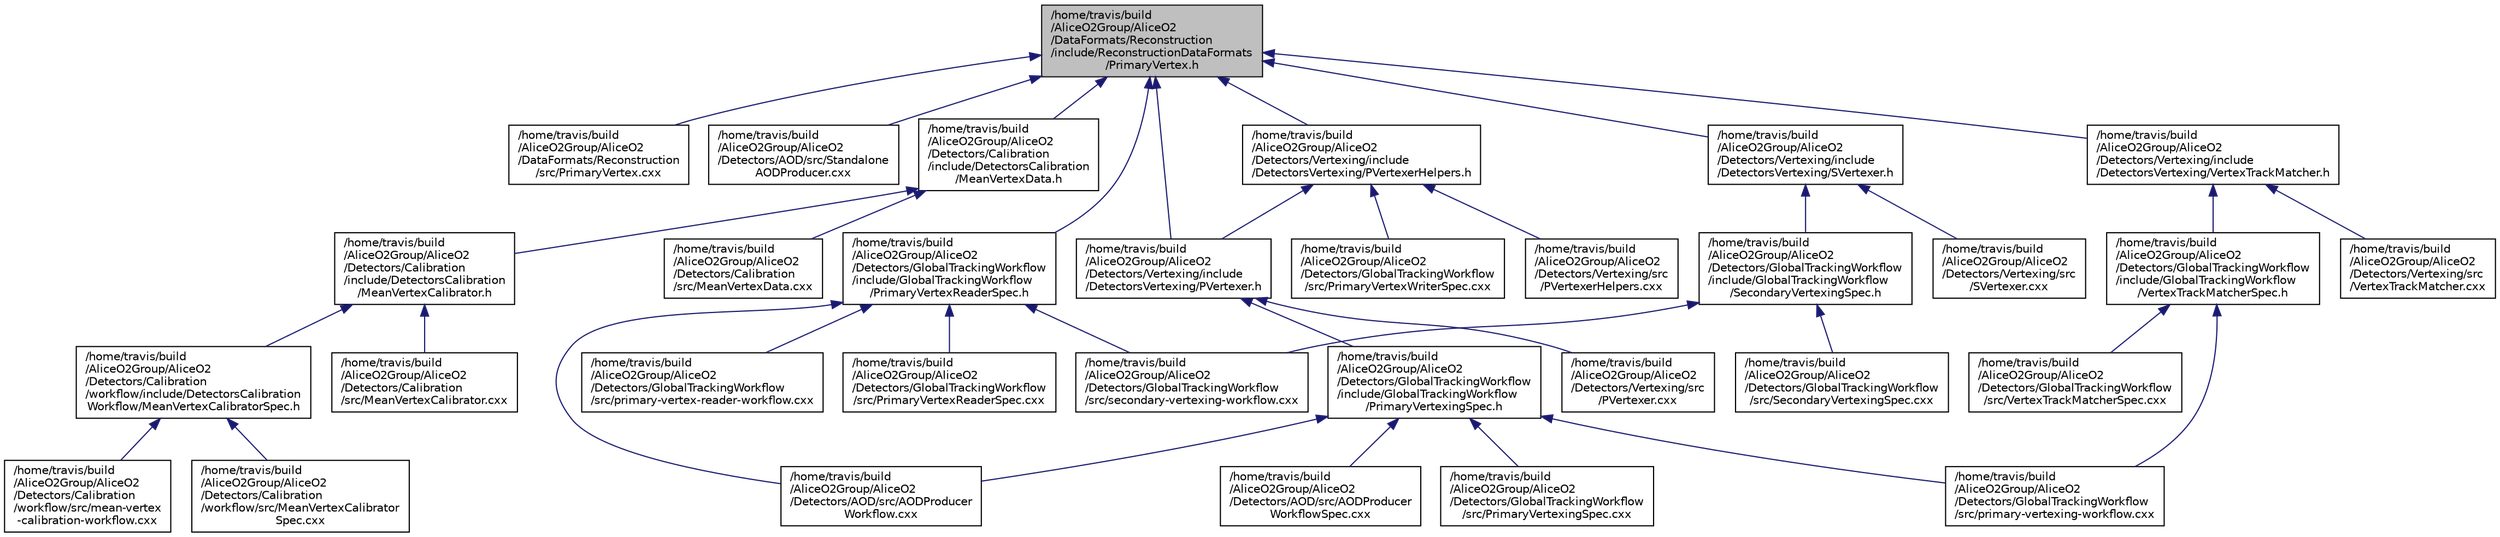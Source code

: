 digraph "/home/travis/build/AliceO2Group/AliceO2/DataFormats/Reconstruction/include/ReconstructionDataFormats/PrimaryVertex.h"
{
 // INTERACTIVE_SVG=YES
  bgcolor="transparent";
  edge [fontname="Helvetica",fontsize="10",labelfontname="Helvetica",labelfontsize="10"];
  node [fontname="Helvetica",fontsize="10",shape=record];
  Node24 [label="/home/travis/build\l/AliceO2Group/AliceO2\l/DataFormats/Reconstruction\l/include/ReconstructionDataFormats\l/PrimaryVertex.h",height=0.2,width=0.4,color="black", fillcolor="grey75", style="filled", fontcolor="black"];
  Node24 -> Node25 [dir="back",color="midnightblue",fontsize="10",style="solid",fontname="Helvetica"];
  Node25 [label="/home/travis/build\l/AliceO2Group/AliceO2\l/DataFormats/Reconstruction\l/src/PrimaryVertex.cxx",height=0.2,width=0.4,color="black",URL="$de/d14/PrimaryVertex_8cxx.html"];
  Node24 -> Node26 [dir="back",color="midnightblue",fontsize="10",style="solid",fontname="Helvetica"];
  Node26 [label="/home/travis/build\l/AliceO2Group/AliceO2\l/Detectors/AOD/src/Standalone\lAODProducer.cxx",height=0.2,width=0.4,color="black",URL="$d7/d23/StandaloneAODProducer_8cxx.html"];
  Node24 -> Node27 [dir="back",color="midnightblue",fontsize="10",style="solid",fontname="Helvetica"];
  Node27 [label="/home/travis/build\l/AliceO2Group/AliceO2\l/Detectors/Calibration\l/include/DetectorsCalibration\l/MeanVertexData.h",height=0.2,width=0.4,color="black",URL="$d5/db6/MeanVertexData_8h.html"];
  Node27 -> Node28 [dir="back",color="midnightblue",fontsize="10",style="solid",fontname="Helvetica"];
  Node28 [label="/home/travis/build\l/AliceO2Group/AliceO2\l/Detectors/Calibration\l/include/DetectorsCalibration\l/MeanVertexCalibrator.h",height=0.2,width=0.4,color="black",URL="$de/d56/MeanVertexCalibrator_8h.html"];
  Node28 -> Node29 [dir="back",color="midnightblue",fontsize="10",style="solid",fontname="Helvetica"];
  Node29 [label="/home/travis/build\l/AliceO2Group/AliceO2\l/Detectors/Calibration\l/src/MeanVertexCalibrator.cxx",height=0.2,width=0.4,color="black",URL="$d5/d39/MeanVertexCalibrator_8cxx.html"];
  Node28 -> Node30 [dir="back",color="midnightblue",fontsize="10",style="solid",fontname="Helvetica"];
  Node30 [label="/home/travis/build\l/AliceO2Group/AliceO2\l/Detectors/Calibration\l/workflow/include/DetectorsCalibration\lWorkflow/MeanVertexCalibratorSpec.h",height=0.2,width=0.4,color="black",URL="$d2/d6a/MeanVertexCalibratorSpec_8h.html",tooltip="Device to calibrate MeanVertex. "];
  Node30 -> Node31 [dir="back",color="midnightblue",fontsize="10",style="solid",fontname="Helvetica"];
  Node31 [label="/home/travis/build\l/AliceO2Group/AliceO2\l/Detectors/Calibration\l/workflow/src/mean-vertex\l-calibration-workflow.cxx",height=0.2,width=0.4,color="black",URL="$df/d9c/mean-vertex-calibration-workflow_8cxx.html"];
  Node30 -> Node32 [dir="back",color="midnightblue",fontsize="10",style="solid",fontname="Helvetica"];
  Node32 [label="/home/travis/build\l/AliceO2Group/AliceO2\l/Detectors/Calibration\l/workflow/src/MeanVertexCalibrator\lSpec.cxx",height=0.2,width=0.4,color="black",URL="$db/d3b/MeanVertexCalibratorSpec_8cxx.html"];
  Node27 -> Node33 [dir="back",color="midnightblue",fontsize="10",style="solid",fontname="Helvetica"];
  Node33 [label="/home/travis/build\l/AliceO2Group/AliceO2\l/Detectors/Calibration\l/src/MeanVertexData.cxx",height=0.2,width=0.4,color="black",URL="$db/d38/MeanVertexData_8cxx.html"];
  Node24 -> Node34 [dir="back",color="midnightblue",fontsize="10",style="solid",fontname="Helvetica"];
  Node34 [label="/home/travis/build\l/AliceO2Group/AliceO2\l/Detectors/GlobalTrackingWorkflow\l/include/GlobalTrackingWorkflow\l/PrimaryVertexReaderSpec.h",height=0.2,width=0.4,color="black",URL="$d3/d93/PrimaryVertexReaderSpec_8h.html"];
  Node34 -> Node35 [dir="back",color="midnightblue",fontsize="10",style="solid",fontname="Helvetica"];
  Node35 [label="/home/travis/build\l/AliceO2Group/AliceO2\l/Detectors/AOD/src/AODProducer\lWorkflow.cxx",height=0.2,width=0.4,color="black",URL="$df/de7/AODProducerWorkflow_8cxx.html"];
  Node34 -> Node36 [dir="back",color="midnightblue",fontsize="10",style="solid",fontname="Helvetica"];
  Node36 [label="/home/travis/build\l/AliceO2Group/AliceO2\l/Detectors/GlobalTrackingWorkflow\l/src/primary-vertex-reader-workflow.cxx",height=0.2,width=0.4,color="black",URL="$de/deb/primary-vertex-reader-workflow_8cxx.html"];
  Node34 -> Node37 [dir="back",color="midnightblue",fontsize="10",style="solid",fontname="Helvetica"];
  Node37 [label="/home/travis/build\l/AliceO2Group/AliceO2\l/Detectors/GlobalTrackingWorkflow\l/src/PrimaryVertexReaderSpec.cxx",height=0.2,width=0.4,color="black",URL="$d9/dd2/PrimaryVertexReaderSpec_8cxx.html"];
  Node34 -> Node38 [dir="back",color="midnightblue",fontsize="10",style="solid",fontname="Helvetica"];
  Node38 [label="/home/travis/build\l/AliceO2Group/AliceO2\l/Detectors/GlobalTrackingWorkflow\l/src/secondary-vertexing-workflow.cxx",height=0.2,width=0.4,color="black",URL="$d9/d62/secondary-vertexing-workflow_8cxx.html"];
  Node24 -> Node39 [dir="back",color="midnightblue",fontsize="10",style="solid",fontname="Helvetica"];
  Node39 [label="/home/travis/build\l/AliceO2Group/AliceO2\l/Detectors/Vertexing/include\l/DetectorsVertexing/PVertexer.h",height=0.2,width=0.4,color="black",URL="$d4/d02/PVertexer_8h.html",tooltip="Primary vertex finder. "];
  Node39 -> Node40 [dir="back",color="midnightblue",fontsize="10",style="solid",fontname="Helvetica"];
  Node40 [label="/home/travis/build\l/AliceO2Group/AliceO2\l/Detectors/GlobalTrackingWorkflow\l/include/GlobalTrackingWorkflow\l/PrimaryVertexingSpec.h",height=0.2,width=0.4,color="black",URL="$d8/d11/PrimaryVertexingSpec_8h.html"];
  Node40 -> Node35 [dir="back",color="midnightblue",fontsize="10",style="solid",fontname="Helvetica"];
  Node40 -> Node41 [dir="back",color="midnightblue",fontsize="10",style="solid",fontname="Helvetica"];
  Node41 [label="/home/travis/build\l/AliceO2Group/AliceO2\l/Detectors/AOD/src/AODProducer\lWorkflowSpec.cxx",height=0.2,width=0.4,color="black",URL="$d6/dc9/AODProducerWorkflowSpec_8cxx.html"];
  Node40 -> Node42 [dir="back",color="midnightblue",fontsize="10",style="solid",fontname="Helvetica"];
  Node42 [label="/home/travis/build\l/AliceO2Group/AliceO2\l/Detectors/GlobalTrackingWorkflow\l/src/primary-vertexing-workflow.cxx",height=0.2,width=0.4,color="black",URL="$d2/dfc/primary-vertexing-workflow_8cxx.html"];
  Node40 -> Node43 [dir="back",color="midnightblue",fontsize="10",style="solid",fontname="Helvetica"];
  Node43 [label="/home/travis/build\l/AliceO2Group/AliceO2\l/Detectors/GlobalTrackingWorkflow\l/src/PrimaryVertexingSpec.cxx",height=0.2,width=0.4,color="black",URL="$db/d2d/PrimaryVertexingSpec_8cxx.html"];
  Node39 -> Node44 [dir="back",color="midnightblue",fontsize="10",style="solid",fontname="Helvetica"];
  Node44 [label="/home/travis/build\l/AliceO2Group/AliceO2\l/Detectors/Vertexing/src\l/PVertexer.cxx",height=0.2,width=0.4,color="black",URL="$da/d7a/PVertexer_8cxx.html",tooltip="Primary vertex finder. "];
  Node24 -> Node45 [dir="back",color="midnightblue",fontsize="10",style="solid",fontname="Helvetica"];
  Node45 [label="/home/travis/build\l/AliceO2Group/AliceO2\l/Detectors/Vertexing/include\l/DetectorsVertexing/PVertexerHelpers.h",height=0.2,width=0.4,color="black",URL="$db/db1/PVertexerHelpers_8h.html",tooltip="Primary vertex finder helper classes. "];
  Node45 -> Node46 [dir="back",color="midnightblue",fontsize="10",style="solid",fontname="Helvetica"];
  Node46 [label="/home/travis/build\l/AliceO2Group/AliceO2\l/Detectors/GlobalTrackingWorkflow\l/src/PrimaryVertexWriterSpec.cxx",height=0.2,width=0.4,color="black",URL="$dd/d09/PrimaryVertexWriterSpec_8cxx.html"];
  Node45 -> Node39 [dir="back",color="midnightblue",fontsize="10",style="solid",fontname="Helvetica"];
  Node45 -> Node47 [dir="back",color="midnightblue",fontsize="10",style="solid",fontname="Helvetica"];
  Node47 [label="/home/travis/build\l/AliceO2Group/AliceO2\l/Detectors/Vertexing/src\l/PVertexerHelpers.cxx",height=0.2,width=0.4,color="black",URL="$db/dfb/PVertexerHelpers_8cxx.html",tooltip="Primary vertex finder helper classes. "];
  Node24 -> Node48 [dir="back",color="midnightblue",fontsize="10",style="solid",fontname="Helvetica"];
  Node48 [label="/home/travis/build\l/AliceO2Group/AliceO2\l/Detectors/Vertexing/include\l/DetectorsVertexing/SVertexer.h",height=0.2,width=0.4,color="black",URL="$db/dbe/SVertexer_8h.html",tooltip="Secondary vertex finder. "];
  Node48 -> Node49 [dir="back",color="midnightblue",fontsize="10",style="solid",fontname="Helvetica"];
  Node49 [label="/home/travis/build\l/AliceO2Group/AliceO2\l/Detectors/GlobalTrackingWorkflow\l/include/GlobalTrackingWorkflow\l/SecondaryVertexingSpec.h",height=0.2,width=0.4,color="black",URL="$de/d21/SecondaryVertexingSpec_8h.html"];
  Node49 -> Node38 [dir="back",color="midnightblue",fontsize="10",style="solid",fontname="Helvetica"];
  Node49 -> Node50 [dir="back",color="midnightblue",fontsize="10",style="solid",fontname="Helvetica"];
  Node50 [label="/home/travis/build\l/AliceO2Group/AliceO2\l/Detectors/GlobalTrackingWorkflow\l/src/SecondaryVertexingSpec.cxx",height=0.2,width=0.4,color="black",URL="$d9/dfc/SecondaryVertexingSpec_8cxx.html"];
  Node48 -> Node51 [dir="back",color="midnightblue",fontsize="10",style="solid",fontname="Helvetica"];
  Node51 [label="/home/travis/build\l/AliceO2Group/AliceO2\l/Detectors/Vertexing/src\l/SVertexer.cxx",height=0.2,width=0.4,color="black",URL="$d4/d3b/SVertexer_8cxx.html",tooltip="Secondary vertex finder. "];
  Node24 -> Node52 [dir="back",color="midnightblue",fontsize="10",style="solid",fontname="Helvetica"];
  Node52 [label="/home/travis/build\l/AliceO2Group/AliceO2\l/Detectors/Vertexing/include\l/DetectorsVertexing/VertexTrackMatcher.h",height=0.2,width=0.4,color="black",URL="$d7/d99/VertexTrackMatcher_8h.html",tooltip="Class for vertex track association. "];
  Node52 -> Node53 [dir="back",color="midnightblue",fontsize="10",style="solid",fontname="Helvetica"];
  Node53 [label="/home/travis/build\l/AliceO2Group/AliceO2\l/Detectors/GlobalTrackingWorkflow\l/include/GlobalTrackingWorkflow\l/VertexTrackMatcherSpec.h",height=0.2,width=0.4,color="black",URL="$d9/d8e/VertexTrackMatcherSpec_8h.html",tooltip="Specs for vertex track association device. "];
  Node53 -> Node42 [dir="back",color="midnightblue",fontsize="10",style="solid",fontname="Helvetica"];
  Node53 -> Node54 [dir="back",color="midnightblue",fontsize="10",style="solid",fontname="Helvetica"];
  Node54 [label="/home/travis/build\l/AliceO2Group/AliceO2\l/Detectors/GlobalTrackingWorkflow\l/src/VertexTrackMatcherSpec.cxx",height=0.2,width=0.4,color="black",URL="$de/d73/VertexTrackMatcherSpec_8cxx.html",tooltip="Specs for vertex track association device. "];
  Node52 -> Node55 [dir="back",color="midnightblue",fontsize="10",style="solid",fontname="Helvetica"];
  Node55 [label="/home/travis/build\l/AliceO2Group/AliceO2\l/Detectors/Vertexing/src\l/VertexTrackMatcher.cxx",height=0.2,width=0.4,color="black",URL="$d0/de5/VertexTrackMatcher_8cxx.html",tooltip="Class for vertex track association. "];
}
